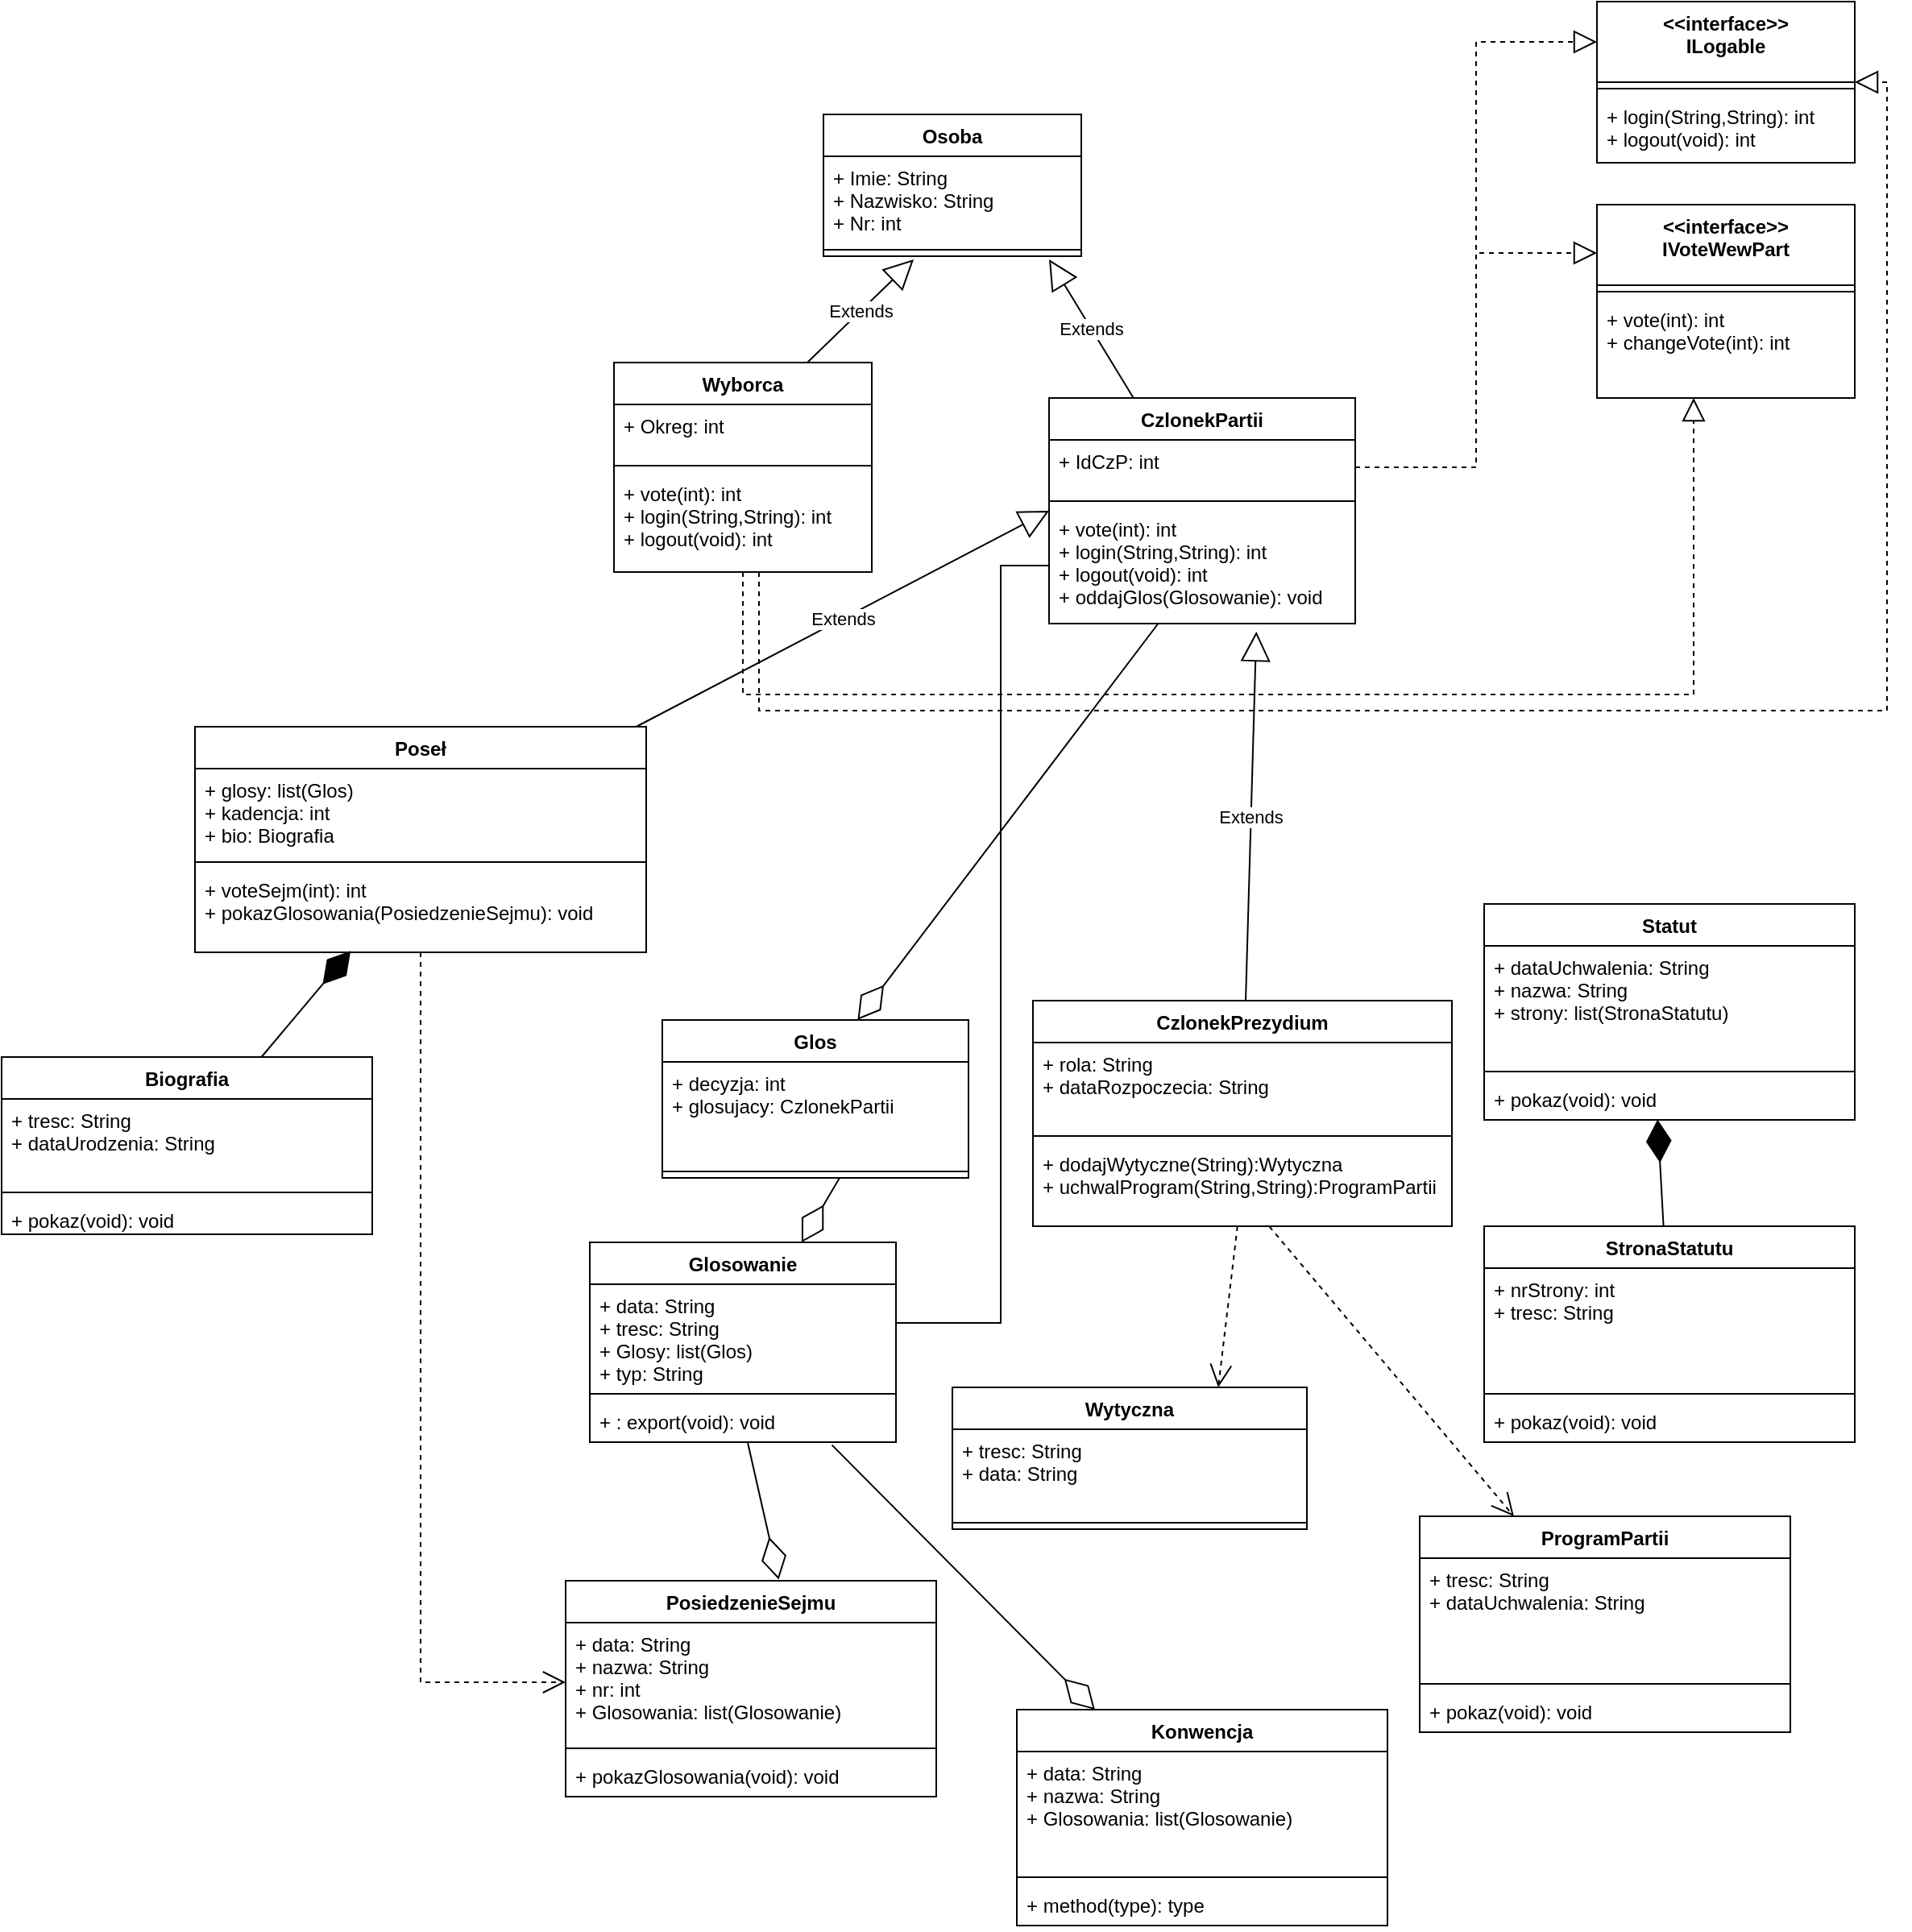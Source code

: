 <mxfile version="14.6.10" type="device"><diagram id="ozqog8fLrTQWQVYaopEA" name="Page-1"><mxGraphModel dx="2298" dy="831" grid="1" gridSize="10" guides="1" tooltips="1" connect="1" arrows="1" fold="1" page="1" pageScale="1" pageWidth="900" pageHeight="1600" math="0" shadow="0"><root><mxCell id="0"/><mxCell id="1" parent="0"/><mxCell id="BgF_tp5bMXTHh0nh3jT1-1" value="CzlonekPartii" style="swimlane;fontStyle=1;align=center;verticalAlign=top;childLayout=stackLayout;horizontal=1;startSize=26;horizontalStack=0;resizeParent=1;resizeParentMax=0;resizeLast=0;collapsible=1;marginBottom=0;" vertex="1" parent="1"><mxGeometry x="360" y="316" width="190" height="140" as="geometry"/></mxCell><mxCell id="BgF_tp5bMXTHh0nh3jT1-2" value="+ IdCzP: int" style="text;strokeColor=none;fillColor=none;align=left;verticalAlign=top;spacingLeft=4;spacingRight=4;overflow=hidden;rotatable=0;points=[[0,0.5],[1,0.5]];portConstraint=eastwest;" vertex="1" parent="BgF_tp5bMXTHh0nh3jT1-1"><mxGeometry y="26" width="190" height="34" as="geometry"/></mxCell><mxCell id="BgF_tp5bMXTHh0nh3jT1-3" value="" style="line;strokeWidth=1;fillColor=none;align=left;verticalAlign=middle;spacingTop=-1;spacingLeft=3;spacingRight=3;rotatable=0;labelPosition=right;points=[];portConstraint=eastwest;" vertex="1" parent="BgF_tp5bMXTHh0nh3jT1-1"><mxGeometry y="60" width="190" height="8" as="geometry"/></mxCell><mxCell id="BgF_tp5bMXTHh0nh3jT1-4" value="+ vote(int): int&#10;+ login(String,String): int&#10;+ logout(void): int&#10;+ oddajGlos(Glosowanie): void" style="text;strokeColor=none;fillColor=none;align=left;verticalAlign=top;spacingLeft=4;spacingRight=4;overflow=hidden;rotatable=0;points=[[0,0.5],[1,0.5]];portConstraint=eastwest;" vertex="1" parent="BgF_tp5bMXTHh0nh3jT1-1"><mxGeometry y="68" width="190" height="72" as="geometry"/></mxCell><mxCell id="BgF_tp5bMXTHh0nh3jT1-6" value="&lt;&lt;interface&gt;&gt;&#10;ILogable" style="swimlane;fontStyle=1;align=center;verticalAlign=top;childLayout=stackLayout;horizontal=1;startSize=50;horizontalStack=0;resizeParent=1;resizeParentMax=0;resizeLast=0;collapsible=1;marginBottom=0;" vertex="1" parent="1"><mxGeometry x="700" y="70" width="160" height="100" as="geometry"/></mxCell><mxCell id="BgF_tp5bMXTHh0nh3jT1-8" value="" style="line;strokeWidth=1;fillColor=none;align=left;verticalAlign=middle;spacingTop=-1;spacingLeft=3;spacingRight=3;rotatable=0;labelPosition=right;points=[];portConstraint=eastwest;" vertex="1" parent="BgF_tp5bMXTHh0nh3jT1-6"><mxGeometry y="50" width="160" height="8" as="geometry"/></mxCell><mxCell id="BgF_tp5bMXTHh0nh3jT1-9" value="+ login(String,String): int&#10;+ logout(void): int" style="text;strokeColor=none;fillColor=none;align=left;verticalAlign=top;spacingLeft=4;spacingRight=4;overflow=hidden;rotatable=0;points=[[0,0.5],[1,0.5]];portConstraint=eastwest;" vertex="1" parent="BgF_tp5bMXTHh0nh3jT1-6"><mxGeometry y="58" width="160" height="42" as="geometry"/></mxCell><mxCell id="BgF_tp5bMXTHh0nh3jT1-10" value="&lt;&lt;interface&gt;&gt;&#10;IVoteWewPart" style="swimlane;fontStyle=1;align=center;verticalAlign=top;childLayout=stackLayout;horizontal=1;startSize=50;horizontalStack=0;resizeParent=1;resizeParentMax=0;resizeLast=0;collapsible=1;marginBottom=0;" vertex="1" parent="1"><mxGeometry x="700" y="196" width="160" height="120" as="geometry"/></mxCell><mxCell id="BgF_tp5bMXTHh0nh3jT1-11" value="" style="line;strokeWidth=1;fillColor=none;align=left;verticalAlign=middle;spacingTop=-1;spacingLeft=3;spacingRight=3;rotatable=0;labelPosition=right;points=[];portConstraint=eastwest;" vertex="1" parent="BgF_tp5bMXTHh0nh3jT1-10"><mxGeometry y="50" width="160" height="8" as="geometry"/></mxCell><mxCell id="BgF_tp5bMXTHh0nh3jT1-12" value="+ vote(int): int&#10;+ changeVote(int): int" style="text;strokeColor=none;fillColor=none;align=left;verticalAlign=top;spacingLeft=4;spacingRight=4;overflow=hidden;rotatable=0;points=[[0,0.5],[1,0.5]];portConstraint=eastwest;" vertex="1" parent="BgF_tp5bMXTHh0nh3jT1-10"><mxGeometry y="58" width="160" height="62" as="geometry"/></mxCell><mxCell id="BgF_tp5bMXTHh0nh3jT1-13" value="Wyborca" style="swimlane;fontStyle=1;align=center;verticalAlign=top;childLayout=stackLayout;horizontal=1;startSize=26;horizontalStack=0;resizeParent=1;resizeParentMax=0;resizeLast=0;collapsible=1;marginBottom=0;" vertex="1" parent="1"><mxGeometry x="90" y="294" width="160" height="130" as="geometry"/></mxCell><mxCell id="BgF_tp5bMXTHh0nh3jT1-14" value="+ Okreg: int" style="text;strokeColor=none;fillColor=none;align=left;verticalAlign=top;spacingLeft=4;spacingRight=4;overflow=hidden;rotatable=0;points=[[0,0.5],[1,0.5]];portConstraint=eastwest;" vertex="1" parent="BgF_tp5bMXTHh0nh3jT1-13"><mxGeometry y="26" width="160" height="34" as="geometry"/></mxCell><mxCell id="BgF_tp5bMXTHh0nh3jT1-15" value="" style="line;strokeWidth=1;fillColor=none;align=left;verticalAlign=middle;spacingTop=-1;spacingLeft=3;spacingRight=3;rotatable=0;labelPosition=right;points=[];portConstraint=eastwest;" vertex="1" parent="BgF_tp5bMXTHh0nh3jT1-13"><mxGeometry y="60" width="160" height="8" as="geometry"/></mxCell><mxCell id="BgF_tp5bMXTHh0nh3jT1-16" value="+ vote(int): int&#10;+ login(String,String): int&#10;+ logout(void): int" style="text;strokeColor=none;fillColor=none;align=left;verticalAlign=top;spacingLeft=4;spacingRight=4;overflow=hidden;rotatable=0;points=[[0,0.5],[1,0.5]];portConstraint=eastwest;" vertex="1" parent="BgF_tp5bMXTHh0nh3jT1-13"><mxGeometry y="68" width="160" height="62" as="geometry"/></mxCell><mxCell id="BgF_tp5bMXTHh0nh3jT1-17" value="Osoba" style="swimlane;fontStyle=1;align=center;verticalAlign=top;childLayout=stackLayout;horizontal=1;startSize=26;horizontalStack=0;resizeParent=1;resizeParentMax=0;resizeLast=0;collapsible=1;marginBottom=0;" vertex="1" parent="1"><mxGeometry x="220" y="140" width="160" height="88" as="geometry"/></mxCell><mxCell id="BgF_tp5bMXTHh0nh3jT1-18" value="+ Imie: String&#10;+ Nazwisko: String&#10;+ Nr: int" style="text;strokeColor=none;fillColor=none;align=left;verticalAlign=top;spacingLeft=4;spacingRight=4;overflow=hidden;rotatable=0;points=[[0,0.5],[1,0.5]];portConstraint=eastwest;" vertex="1" parent="BgF_tp5bMXTHh0nh3jT1-17"><mxGeometry y="26" width="160" height="54" as="geometry"/></mxCell><mxCell id="BgF_tp5bMXTHh0nh3jT1-19" value="" style="line;strokeWidth=1;fillColor=none;align=left;verticalAlign=middle;spacingTop=-1;spacingLeft=3;spacingRight=3;rotatable=0;labelPosition=right;points=[];portConstraint=eastwest;" vertex="1" parent="BgF_tp5bMXTHh0nh3jT1-17"><mxGeometry y="80" width="160" height="8" as="geometry"/></mxCell><mxCell id="BgF_tp5bMXTHh0nh3jT1-25" value="" style="endArrow=block;dashed=1;endFill=0;endSize=12;html=1;rounded=0;edgeStyle=orthogonalEdgeStyle;entryX=0;entryY=0.25;entryDx=0;entryDy=0;" edge="1" parent="1" source="BgF_tp5bMXTHh0nh3jT1-2" target="BgF_tp5bMXTHh0nh3jT1-6"><mxGeometry width="160" relative="1" as="geometry"><mxPoint x="330" y="420" as="sourcePoint"/><mxPoint x="630" y="380" as="targetPoint"/></mxGeometry></mxCell><mxCell id="BgF_tp5bMXTHh0nh3jT1-26" value="" style="endArrow=block;dashed=1;endFill=0;endSize=12;html=1;rounded=0;edgeStyle=orthogonalEdgeStyle;entryX=0;entryY=0.25;entryDx=0;entryDy=0;" edge="1" parent="1" source="BgF_tp5bMXTHh0nh3jT1-2" target="BgF_tp5bMXTHh0nh3jT1-10"><mxGeometry width="160" relative="1" as="geometry"><mxPoint x="330" y="420" as="sourcePoint"/><mxPoint x="490" y="420" as="targetPoint"/></mxGeometry></mxCell><mxCell id="BgF_tp5bMXTHh0nh3jT1-27" value="" style="endArrow=block;dashed=1;endFill=0;endSize=12;html=1;rounded=0;edgeStyle=orthogonalEdgeStyle;" edge="1" parent="1" source="BgF_tp5bMXTHh0nh3jT1-16" target="BgF_tp5bMXTHh0nh3jT1-12"><mxGeometry width="160" relative="1" as="geometry"><mxPoint x="530" y="369" as="sourcePoint"/><mxPoint x="760" y="330" as="targetPoint"/><Array as="points"><mxPoint x="170" y="500"/><mxPoint x="760" y="500"/></Array></mxGeometry></mxCell><mxCell id="BgF_tp5bMXTHh0nh3jT1-28" value="" style="endArrow=block;dashed=1;endFill=0;endSize=12;html=1;rounded=0;edgeStyle=orthogonalEdgeStyle;" edge="1" parent="1" source="BgF_tp5bMXTHh0nh3jT1-16" target="BgF_tp5bMXTHh0nh3jT1-6"><mxGeometry width="160" relative="1" as="geometry"><mxPoint x="180" y="434" as="sourcePoint"/><mxPoint x="880" y="120" as="targetPoint"/><Array as="points"><mxPoint x="180" y="510"/><mxPoint x="880" y="510"/><mxPoint x="880" y="120"/></Array></mxGeometry></mxCell><mxCell id="BgF_tp5bMXTHh0nh3jT1-29" value="Extends" style="endArrow=block;endSize=16;endFill=0;html=1;rounded=0;exitX=0.75;exitY=0;exitDx=0;exitDy=0;" edge="1" parent="1" source="BgF_tp5bMXTHh0nh3jT1-13"><mxGeometry width="160" relative="1" as="geometry"><mxPoint x="330" y="420" as="sourcePoint"/><mxPoint x="276" y="230" as="targetPoint"/></mxGeometry></mxCell><mxCell id="BgF_tp5bMXTHh0nh3jT1-30" value="Extends" style="endArrow=block;endSize=16;endFill=0;html=1;rounded=0;" edge="1" parent="1" source="BgF_tp5bMXTHh0nh3jT1-1"><mxGeometry width="160" relative="1" as="geometry"><mxPoint x="220" y="304" as="sourcePoint"/><mxPoint x="360" y="230" as="targetPoint"/></mxGeometry></mxCell><mxCell id="BgF_tp5bMXTHh0nh3jT1-31" value="Poseł" style="swimlane;fontStyle=1;align=center;verticalAlign=top;childLayout=stackLayout;horizontal=1;startSize=26;horizontalStack=0;resizeParent=1;resizeParentMax=0;resizeLast=0;collapsible=1;marginBottom=0;" vertex="1" parent="1"><mxGeometry x="-170" y="520" width="280" height="140" as="geometry"/></mxCell><mxCell id="BgF_tp5bMXTHh0nh3jT1-32" value="+ glosy: list(Glos)&#10;+ kadencja: int&#10;+ bio: Biografia" style="text;strokeColor=none;fillColor=none;align=left;verticalAlign=top;spacingLeft=4;spacingRight=4;overflow=hidden;rotatable=0;points=[[0,0.5],[1,0.5]];portConstraint=eastwest;" vertex="1" parent="BgF_tp5bMXTHh0nh3jT1-31"><mxGeometry y="26" width="280" height="54" as="geometry"/></mxCell><mxCell id="BgF_tp5bMXTHh0nh3jT1-33" value="" style="line;strokeWidth=1;fillColor=none;align=left;verticalAlign=middle;spacingTop=-1;spacingLeft=3;spacingRight=3;rotatable=0;labelPosition=right;points=[];portConstraint=eastwest;" vertex="1" parent="BgF_tp5bMXTHh0nh3jT1-31"><mxGeometry y="80" width="280" height="8" as="geometry"/></mxCell><mxCell id="BgF_tp5bMXTHh0nh3jT1-34" value="+ voteSejm(int): int&#10;+ pokazGlosowania(PosiedzenieSejmu): void" style="text;strokeColor=none;fillColor=none;align=left;verticalAlign=top;spacingLeft=4;spacingRight=4;overflow=hidden;rotatable=0;points=[[0,0.5],[1,0.5]];portConstraint=eastwest;" vertex="1" parent="BgF_tp5bMXTHh0nh3jT1-31"><mxGeometry y="88" width="280" height="52" as="geometry"/></mxCell><mxCell id="BgF_tp5bMXTHh0nh3jT1-35" value="Konwencja" style="swimlane;fontStyle=1;align=center;verticalAlign=top;childLayout=stackLayout;horizontal=1;startSize=26;horizontalStack=0;resizeParent=1;resizeParentMax=0;resizeLast=0;collapsible=1;marginBottom=0;" vertex="1" parent="1"><mxGeometry x="340" y="1130" width="230" height="134" as="geometry"/></mxCell><mxCell id="BgF_tp5bMXTHh0nh3jT1-36" value="+ data: String&#10;+ nazwa: String&#10;+ Glosowania: list(Glosowanie)&#10;" style="text;strokeColor=none;fillColor=none;align=left;verticalAlign=top;spacingLeft=4;spacingRight=4;overflow=hidden;rotatable=0;points=[[0,0.5],[1,0.5]];portConstraint=eastwest;" vertex="1" parent="BgF_tp5bMXTHh0nh3jT1-35"><mxGeometry y="26" width="230" height="74" as="geometry"/></mxCell><mxCell id="BgF_tp5bMXTHh0nh3jT1-37" value="" style="line;strokeWidth=1;fillColor=none;align=left;verticalAlign=middle;spacingTop=-1;spacingLeft=3;spacingRight=3;rotatable=0;labelPosition=right;points=[];portConstraint=eastwest;" vertex="1" parent="BgF_tp5bMXTHh0nh3jT1-35"><mxGeometry y="100" width="230" height="8" as="geometry"/></mxCell><mxCell id="BgF_tp5bMXTHh0nh3jT1-38" value="+ method(type): type" style="text;strokeColor=none;fillColor=none;align=left;verticalAlign=top;spacingLeft=4;spacingRight=4;overflow=hidden;rotatable=0;points=[[0,0.5],[1,0.5]];portConstraint=eastwest;" vertex="1" parent="BgF_tp5bMXTHh0nh3jT1-35"><mxGeometry y="108" width="230" height="26" as="geometry"/></mxCell><mxCell id="BgF_tp5bMXTHh0nh3jT1-39" value="Glos" style="swimlane;fontStyle=1;align=center;verticalAlign=top;childLayout=stackLayout;horizontal=1;startSize=26;horizontalStack=0;resizeParent=1;resizeParentMax=0;resizeLast=0;collapsible=1;marginBottom=0;" vertex="1" parent="1"><mxGeometry x="120" y="702" width="190" height="98" as="geometry"/></mxCell><mxCell id="BgF_tp5bMXTHh0nh3jT1-40" value="+ decyzja: int&#10;+ glosujacy: CzlonekPartii" style="text;strokeColor=none;fillColor=none;align=left;verticalAlign=top;spacingLeft=4;spacingRight=4;overflow=hidden;rotatable=0;points=[[0,0.5],[1,0.5]];portConstraint=eastwest;" vertex="1" parent="BgF_tp5bMXTHh0nh3jT1-39"><mxGeometry y="26" width="190" height="64" as="geometry"/></mxCell><mxCell id="BgF_tp5bMXTHh0nh3jT1-41" value="" style="line;strokeWidth=1;fillColor=none;align=left;verticalAlign=middle;spacingTop=-1;spacingLeft=3;spacingRight=3;rotatable=0;labelPosition=right;points=[];portConstraint=eastwest;" vertex="1" parent="BgF_tp5bMXTHh0nh3jT1-39"><mxGeometry y="90" width="190" height="8" as="geometry"/></mxCell><mxCell id="BgF_tp5bMXTHh0nh3jT1-44" value="Extends" style="endArrow=block;endSize=16;endFill=0;html=1;rounded=0;" edge="1" parent="1" source="BgF_tp5bMXTHh0nh3jT1-31"><mxGeometry width="160" relative="1" as="geometry"><mxPoint x="220" y="304" as="sourcePoint"/><mxPoint x="360" y="386" as="targetPoint"/></mxGeometry></mxCell><mxCell id="BgF_tp5bMXTHh0nh3jT1-47" value="Glosowanie" style="swimlane;fontStyle=1;align=center;verticalAlign=top;childLayout=stackLayout;horizontal=1;startSize=26;horizontalStack=0;resizeParent=1;resizeParentMax=0;resizeLast=0;collapsible=1;marginBottom=0;" vertex="1" parent="1"><mxGeometry x="75" y="840" width="190" height="124" as="geometry"/></mxCell><mxCell id="BgF_tp5bMXTHh0nh3jT1-48" value="+ data: String&#10;+ tresc: String&#10;+ Glosy: list(Glos)&#10;+ typ: String" style="text;strokeColor=none;fillColor=none;align=left;verticalAlign=top;spacingLeft=4;spacingRight=4;overflow=hidden;rotatable=0;points=[[0,0.5],[1,0.5]];portConstraint=eastwest;" vertex="1" parent="BgF_tp5bMXTHh0nh3jT1-47"><mxGeometry y="26" width="190" height="64" as="geometry"/></mxCell><mxCell id="BgF_tp5bMXTHh0nh3jT1-49" value="" style="line;strokeWidth=1;fillColor=none;align=left;verticalAlign=middle;spacingTop=-1;spacingLeft=3;spacingRight=3;rotatable=0;labelPosition=right;points=[];portConstraint=eastwest;" vertex="1" parent="BgF_tp5bMXTHh0nh3jT1-47"><mxGeometry y="90" width="190" height="8" as="geometry"/></mxCell><mxCell id="BgF_tp5bMXTHh0nh3jT1-50" value="+ : export(void): void" style="text;strokeColor=none;fillColor=none;align=left;verticalAlign=top;spacingLeft=4;spacingRight=4;overflow=hidden;rotatable=0;points=[[0,0.5],[1,0.5]];portConstraint=eastwest;" vertex="1" parent="BgF_tp5bMXTHh0nh3jT1-47"><mxGeometry y="98" width="190" height="26" as="geometry"/></mxCell><mxCell id="BgF_tp5bMXTHh0nh3jT1-51" value="" style="endArrow=diamondThin;endFill=0;endSize=24;html=1;rounded=0;" edge="1" parent="1" target="BgF_tp5bMXTHh0nh3jT1-47"><mxGeometry width="160" relative="1" as="geometry"><mxPoint x="230" y="800" as="sourcePoint"/><mxPoint x="190" y="860" as="targetPoint"/></mxGeometry></mxCell><mxCell id="BgF_tp5bMXTHh0nh3jT1-52" value="PosiedzenieSejmu" style="swimlane;fontStyle=1;align=center;verticalAlign=top;childLayout=stackLayout;horizontal=1;startSize=26;horizontalStack=0;resizeParent=1;resizeParentMax=0;resizeLast=0;collapsible=1;marginBottom=0;" vertex="1" parent="1"><mxGeometry x="60" y="1050" width="230" height="134" as="geometry"/></mxCell><mxCell id="BgF_tp5bMXTHh0nh3jT1-53" value="+ data: String&#10;+ nazwa: String&#10;+ nr: int&#10;+ Glosowania: list(Glosowanie)&#10;" style="text;strokeColor=none;fillColor=none;align=left;verticalAlign=top;spacingLeft=4;spacingRight=4;overflow=hidden;rotatable=0;points=[[0,0.5],[1,0.5]];portConstraint=eastwest;" vertex="1" parent="BgF_tp5bMXTHh0nh3jT1-52"><mxGeometry y="26" width="230" height="74" as="geometry"/></mxCell><mxCell id="BgF_tp5bMXTHh0nh3jT1-54" value="" style="line;strokeWidth=1;fillColor=none;align=left;verticalAlign=middle;spacingTop=-1;spacingLeft=3;spacingRight=3;rotatable=0;labelPosition=right;points=[];portConstraint=eastwest;" vertex="1" parent="BgF_tp5bMXTHh0nh3jT1-52"><mxGeometry y="100" width="230" height="8" as="geometry"/></mxCell><mxCell id="BgF_tp5bMXTHh0nh3jT1-55" value="+ pokazGlosowania(void): void" style="text;strokeColor=none;fillColor=none;align=left;verticalAlign=top;spacingLeft=4;spacingRight=4;overflow=hidden;rotatable=0;points=[[0,0.5],[1,0.5]];portConstraint=eastwest;" vertex="1" parent="BgF_tp5bMXTHh0nh3jT1-52"><mxGeometry y="108" width="230" height="26" as="geometry"/></mxCell><mxCell id="BgF_tp5bMXTHh0nh3jT1-56" value="" style="endArrow=open;endSize=12;dashed=1;html=1;rounded=0;edgeStyle=orthogonalEdgeStyle;" edge="1" parent="1" source="BgF_tp5bMXTHh0nh3jT1-34" target="BgF_tp5bMXTHh0nh3jT1-53"><mxGeometry x="-0.043" y="20" width="160" relative="1" as="geometry"><mxPoint x="330" y="780" as="sourcePoint"/><mxPoint x="490" y="780" as="targetPoint"/><Array as="points"><mxPoint x="-30" y="1113"/></Array><mxPoint as="offset"/></mxGeometry></mxCell><mxCell id="BgF_tp5bMXTHh0nh3jT1-57" value="" style="endArrow=diamondThin;endFill=0;endSize=24;html=1;rounded=0;entryX=0.575;entryY=-0.006;entryDx=0;entryDy=0;entryPerimeter=0;" edge="1" parent="1" source="BgF_tp5bMXTHh0nh3jT1-50" target="BgF_tp5bMXTHh0nh3jT1-52"><mxGeometry width="160" relative="1" as="geometry"><mxPoint x="240" y="810" as="sourcePoint"/><mxPoint x="221.822" y="877" as="targetPoint"/></mxGeometry></mxCell><mxCell id="BgF_tp5bMXTHh0nh3jT1-58" value="" style="endArrow=diamondThin;endFill=0;endSize=24;html=1;rounded=0;exitX=0.791;exitY=1.07;exitDx=0;exitDy=0;exitPerimeter=0;" edge="1" parent="1" source="BgF_tp5bMXTHh0nh3jT1-50" target="BgF_tp5bMXTHh0nh3jT1-35"><mxGeometry width="160" relative="1" as="geometry"><mxPoint x="252.5" y="877" as="sourcePoint"/><mxPoint x="460" y="855.124" as="targetPoint"/></mxGeometry></mxCell><mxCell id="BgF_tp5bMXTHh0nh3jT1-59" value="" style="endArrow=diamondThin;endFill=0;endSize=24;html=1;rounded=0;entryX=0.638;entryY=-0.001;entryDx=0;entryDy=0;entryPerimeter=0;" edge="1" parent="1" source="BgF_tp5bMXTHh0nh3jT1-4" target="BgF_tp5bMXTHh0nh3jT1-39"><mxGeometry width="160" relative="1" as="geometry"><mxPoint x="260" y="560" as="sourcePoint"/><mxPoint x="221.822" y="877" as="targetPoint"/></mxGeometry></mxCell><mxCell id="BgF_tp5bMXTHh0nh3jT1-60" value="" style="endArrow=none;html=1;rounded=0;edgeStyle=orthogonalEdgeStyle;" edge="1" parent="1" source="BgF_tp5bMXTHh0nh3jT1-48" target="BgF_tp5bMXTHh0nh3jT1-4"><mxGeometry relative="1" as="geometry"><mxPoint x="247" y="880" as="sourcePoint"/><mxPoint x="480" y="550" as="targetPoint"/><Array as="points"><mxPoint x="330" y="890"/><mxPoint x="330" y="420"/></Array></mxGeometry></mxCell><mxCell id="BgF_tp5bMXTHh0nh3jT1-63" value="Statut" style="swimlane;fontStyle=1;align=center;verticalAlign=top;childLayout=stackLayout;horizontal=1;startSize=26;horizontalStack=0;resizeParent=1;resizeParentMax=0;resizeLast=0;collapsible=1;marginBottom=0;" vertex="1" parent="1"><mxGeometry x="630" y="630" width="230" height="134" as="geometry"/></mxCell><mxCell id="BgF_tp5bMXTHh0nh3jT1-64" value="+ dataUchwalenia: String&#10;+ nazwa: String&#10;+ strony: list(StronaStatutu)&#10;" style="text;strokeColor=none;fillColor=none;align=left;verticalAlign=top;spacingLeft=4;spacingRight=4;overflow=hidden;rotatable=0;points=[[0,0.5],[1,0.5]];portConstraint=eastwest;" vertex="1" parent="BgF_tp5bMXTHh0nh3jT1-63"><mxGeometry y="26" width="230" height="74" as="geometry"/></mxCell><mxCell id="BgF_tp5bMXTHh0nh3jT1-65" value="" style="line;strokeWidth=1;fillColor=none;align=left;verticalAlign=middle;spacingTop=-1;spacingLeft=3;spacingRight=3;rotatable=0;labelPosition=right;points=[];portConstraint=eastwest;" vertex="1" parent="BgF_tp5bMXTHh0nh3jT1-63"><mxGeometry y="100" width="230" height="8" as="geometry"/></mxCell><mxCell id="BgF_tp5bMXTHh0nh3jT1-66" value="+ pokaz(void): void" style="text;strokeColor=none;fillColor=none;align=left;verticalAlign=top;spacingLeft=4;spacingRight=4;overflow=hidden;rotatable=0;points=[[0,0.5],[1,0.5]];portConstraint=eastwest;" vertex="1" parent="BgF_tp5bMXTHh0nh3jT1-63"><mxGeometry y="108" width="230" height="26" as="geometry"/></mxCell><mxCell id="BgF_tp5bMXTHh0nh3jT1-67" value="StronaStatutu" style="swimlane;fontStyle=1;align=center;verticalAlign=top;childLayout=stackLayout;horizontal=1;startSize=26;horizontalStack=0;resizeParent=1;resizeParentMax=0;resizeLast=0;collapsible=1;marginBottom=0;" vertex="1" parent="1"><mxGeometry x="630" y="830" width="230" height="134" as="geometry"/></mxCell><mxCell id="BgF_tp5bMXTHh0nh3jT1-68" value="+ nrStrony: int&#10;+ tresc: String" style="text;strokeColor=none;fillColor=none;align=left;verticalAlign=top;spacingLeft=4;spacingRight=4;overflow=hidden;rotatable=0;points=[[0,0.5],[1,0.5]];portConstraint=eastwest;" vertex="1" parent="BgF_tp5bMXTHh0nh3jT1-67"><mxGeometry y="26" width="230" height="74" as="geometry"/></mxCell><mxCell id="BgF_tp5bMXTHh0nh3jT1-69" value="" style="line;strokeWidth=1;fillColor=none;align=left;verticalAlign=middle;spacingTop=-1;spacingLeft=3;spacingRight=3;rotatable=0;labelPosition=right;points=[];portConstraint=eastwest;" vertex="1" parent="BgF_tp5bMXTHh0nh3jT1-67"><mxGeometry y="100" width="230" height="8" as="geometry"/></mxCell><mxCell id="BgF_tp5bMXTHh0nh3jT1-70" value="+ pokaz(void): void" style="text;strokeColor=none;fillColor=none;align=left;verticalAlign=top;spacingLeft=4;spacingRight=4;overflow=hidden;rotatable=0;points=[[0,0.5],[1,0.5]];portConstraint=eastwest;" vertex="1" parent="BgF_tp5bMXTHh0nh3jT1-67"><mxGeometry y="108" width="230" height="26" as="geometry"/></mxCell><mxCell id="BgF_tp5bMXTHh0nh3jT1-71" value="" style="endArrow=diamondThin;endFill=1;endSize=24;html=1;rounded=0;entryX=0.468;entryY=0.99;entryDx=0;entryDy=0;entryPerimeter=0;" edge="1" parent="1" source="BgF_tp5bMXTHh0nh3jT1-67" target="BgF_tp5bMXTHh0nh3jT1-66"><mxGeometry width="160" relative="1" as="geometry"><mxPoint x="320" y="920" as="sourcePoint"/><mxPoint x="480" y="920" as="targetPoint"/></mxGeometry></mxCell><mxCell id="BgF_tp5bMXTHh0nh3jT1-72" value="CzlonekPrezydium" style="swimlane;fontStyle=1;align=center;verticalAlign=top;childLayout=stackLayout;horizontal=1;startSize=26;horizontalStack=0;resizeParent=1;resizeParentMax=0;resizeLast=0;collapsible=1;marginBottom=0;" vertex="1" parent="1"><mxGeometry x="350" y="690" width="260" height="140" as="geometry"/></mxCell><mxCell id="BgF_tp5bMXTHh0nh3jT1-73" value="+ rola: String&#10;+ dataRozpoczecia: String" style="text;strokeColor=none;fillColor=none;align=left;verticalAlign=top;spacingLeft=4;spacingRight=4;overflow=hidden;rotatable=0;points=[[0,0.5],[1,0.5]];portConstraint=eastwest;" vertex="1" parent="BgF_tp5bMXTHh0nh3jT1-72"><mxGeometry y="26" width="260" height="54" as="geometry"/></mxCell><mxCell id="BgF_tp5bMXTHh0nh3jT1-74" value="" style="line;strokeWidth=1;fillColor=none;align=left;verticalAlign=middle;spacingTop=-1;spacingLeft=3;spacingRight=3;rotatable=0;labelPosition=right;points=[];portConstraint=eastwest;" vertex="1" parent="BgF_tp5bMXTHh0nh3jT1-72"><mxGeometry y="80" width="260" height="8" as="geometry"/></mxCell><mxCell id="BgF_tp5bMXTHh0nh3jT1-75" value="+ dodajWytyczne(String):Wytyczna&#10;+ uchwalProgram(String,String):ProgramPartii" style="text;strokeColor=none;fillColor=none;align=left;verticalAlign=top;spacingLeft=4;spacingRight=4;overflow=hidden;rotatable=0;points=[[0,0.5],[1,0.5]];portConstraint=eastwest;" vertex="1" parent="BgF_tp5bMXTHh0nh3jT1-72"><mxGeometry y="88" width="260" height="52" as="geometry"/></mxCell><mxCell id="BgF_tp5bMXTHh0nh3jT1-79" value="Wytyczna" style="swimlane;fontStyle=1;align=center;verticalAlign=top;childLayout=stackLayout;horizontal=1;startSize=26;horizontalStack=0;resizeParent=1;resizeParentMax=0;resizeLast=0;collapsible=1;marginBottom=0;" vertex="1" parent="1"><mxGeometry x="300" y="930" width="220" height="88" as="geometry"/></mxCell><mxCell id="BgF_tp5bMXTHh0nh3jT1-80" value="+ tresc: String&#10;+ data: String" style="text;strokeColor=none;fillColor=none;align=left;verticalAlign=top;spacingLeft=4;spacingRight=4;overflow=hidden;rotatable=0;points=[[0,0.5],[1,0.5]];portConstraint=eastwest;" vertex="1" parent="BgF_tp5bMXTHh0nh3jT1-79"><mxGeometry y="26" width="220" height="54" as="geometry"/></mxCell><mxCell id="BgF_tp5bMXTHh0nh3jT1-81" value="" style="line;strokeWidth=1;fillColor=none;align=left;verticalAlign=middle;spacingTop=-1;spacingLeft=3;spacingRight=3;rotatable=0;labelPosition=right;points=[];portConstraint=eastwest;" vertex="1" parent="BgF_tp5bMXTHh0nh3jT1-79"><mxGeometry y="80" width="220" height="8" as="geometry"/></mxCell><mxCell id="BgF_tp5bMXTHh0nh3jT1-84" value="Extends" style="endArrow=block;endSize=16;endFill=0;html=1;rounded=0;entryX=0.677;entryY=1.069;entryDx=0;entryDy=0;entryPerimeter=0;" edge="1" parent="1" source="BgF_tp5bMXTHh0nh3jT1-72" target="BgF_tp5bMXTHh0nh3jT1-4"><mxGeometry width="160" relative="1" as="geometry"><mxPoint x="120" y="550.928" as="sourcePoint"/><mxPoint x="370" y="463.299" as="targetPoint"/></mxGeometry></mxCell><mxCell id="BgF_tp5bMXTHh0nh3jT1-86" value="Biografia" style="swimlane;fontStyle=1;align=center;verticalAlign=top;childLayout=stackLayout;horizontal=1;startSize=26;horizontalStack=0;resizeParent=1;resizeParentMax=0;resizeLast=0;collapsible=1;marginBottom=0;" vertex="1" parent="1"><mxGeometry x="-290" y="725" width="230" height="110" as="geometry"/></mxCell><mxCell id="BgF_tp5bMXTHh0nh3jT1-87" value="+ tresc: String&#10;+ dataUrodzenia: String" style="text;strokeColor=none;fillColor=none;align=left;verticalAlign=top;spacingLeft=4;spacingRight=4;overflow=hidden;rotatable=0;points=[[0,0.5],[1,0.5]];portConstraint=eastwest;" vertex="1" parent="BgF_tp5bMXTHh0nh3jT1-86"><mxGeometry y="26" width="230" height="54" as="geometry"/></mxCell><mxCell id="BgF_tp5bMXTHh0nh3jT1-88" value="" style="line;strokeWidth=1;fillColor=none;align=left;verticalAlign=middle;spacingTop=-1;spacingLeft=3;spacingRight=3;rotatable=0;labelPosition=right;points=[];portConstraint=eastwest;" vertex="1" parent="BgF_tp5bMXTHh0nh3jT1-86"><mxGeometry y="80" width="230" height="8" as="geometry"/></mxCell><mxCell id="BgF_tp5bMXTHh0nh3jT1-89" value="+ pokaz(void): void" style="text;strokeColor=none;fillColor=none;align=left;verticalAlign=top;spacingLeft=4;spacingRight=4;overflow=hidden;rotatable=0;points=[[0,0.5],[1,0.5]];portConstraint=eastwest;" vertex="1" parent="BgF_tp5bMXTHh0nh3jT1-86"><mxGeometry y="88" width="230" height="22" as="geometry"/></mxCell><mxCell id="BgF_tp5bMXTHh0nh3jT1-90" value="" style="endArrow=diamondThin;endFill=1;endSize=24;html=1;rounded=0;entryX=0.345;entryY=0.984;entryDx=0;entryDy=0;entryPerimeter=0;" edge="1" parent="1" source="BgF_tp5bMXTHh0nh3jT1-86" target="BgF_tp5bMXTHh0nh3jT1-34"><mxGeometry width="160" relative="1" as="geometry"><mxPoint x="751.3" y="840" as="sourcePoint"/><mxPoint x="747.64" y="773.74" as="targetPoint"/></mxGeometry></mxCell><mxCell id="BgF_tp5bMXTHh0nh3jT1-91" value="ProgramPartii" style="swimlane;fontStyle=1;align=center;verticalAlign=top;childLayout=stackLayout;horizontal=1;startSize=26;horizontalStack=0;resizeParent=1;resizeParentMax=0;resizeLast=0;collapsible=1;marginBottom=0;" vertex="1" parent="1"><mxGeometry x="590" y="1010" width="230" height="134" as="geometry"/></mxCell><mxCell id="BgF_tp5bMXTHh0nh3jT1-92" value="+ tresc: String&#10;+ dataUchwalenia: String" style="text;strokeColor=none;fillColor=none;align=left;verticalAlign=top;spacingLeft=4;spacingRight=4;overflow=hidden;rotatable=0;points=[[0,0.5],[1,0.5]];portConstraint=eastwest;" vertex="1" parent="BgF_tp5bMXTHh0nh3jT1-91"><mxGeometry y="26" width="230" height="74" as="geometry"/></mxCell><mxCell id="BgF_tp5bMXTHh0nh3jT1-93" value="" style="line;strokeWidth=1;fillColor=none;align=left;verticalAlign=middle;spacingTop=-1;spacingLeft=3;spacingRight=3;rotatable=0;labelPosition=right;points=[];portConstraint=eastwest;" vertex="1" parent="BgF_tp5bMXTHh0nh3jT1-91"><mxGeometry y="100" width="230" height="8" as="geometry"/></mxCell><mxCell id="BgF_tp5bMXTHh0nh3jT1-94" value="+ pokaz(void): void" style="text;strokeColor=none;fillColor=none;align=left;verticalAlign=top;spacingLeft=4;spacingRight=4;overflow=hidden;rotatable=0;points=[[0,0.5],[1,0.5]];portConstraint=eastwest;" vertex="1" parent="BgF_tp5bMXTHh0nh3jT1-91"><mxGeometry y="108" width="230" height="26" as="geometry"/></mxCell><mxCell id="BgF_tp5bMXTHh0nh3jT1-97" value="" style="endArrow=open;endSize=12;dashed=1;html=1;rounded=0;entryX=0.75;entryY=0;entryDx=0;entryDy=0;" edge="1" parent="1" source="BgF_tp5bMXTHh0nh3jT1-75" target="BgF_tp5bMXTHh0nh3jT1-79"><mxGeometry x="-0.043" y="20" width="160" relative="1" as="geometry"><mxPoint x="-20" y="670" as="sourcePoint"/><mxPoint x="70" y="1123" as="targetPoint"/><mxPoint as="offset"/></mxGeometry></mxCell><mxCell id="BgF_tp5bMXTHh0nh3jT1-98" value="" style="endArrow=open;endSize=12;dashed=1;html=1;rounded=0;exitX=0.564;exitY=1.002;exitDx=0;exitDy=0;exitPerimeter=0;" edge="1" parent="1" source="BgF_tp5bMXTHh0nh3jT1-75" target="BgF_tp5bMXTHh0nh3jT1-91"><mxGeometry x="-0.043" y="20" width="160" relative="1" as="geometry"><mxPoint x="486.905" y="840" as="sourcePoint"/><mxPoint x="475" y="940" as="targetPoint"/><mxPoint as="offset"/></mxGeometry></mxCell></root></mxGraphModel></diagram></mxfile>